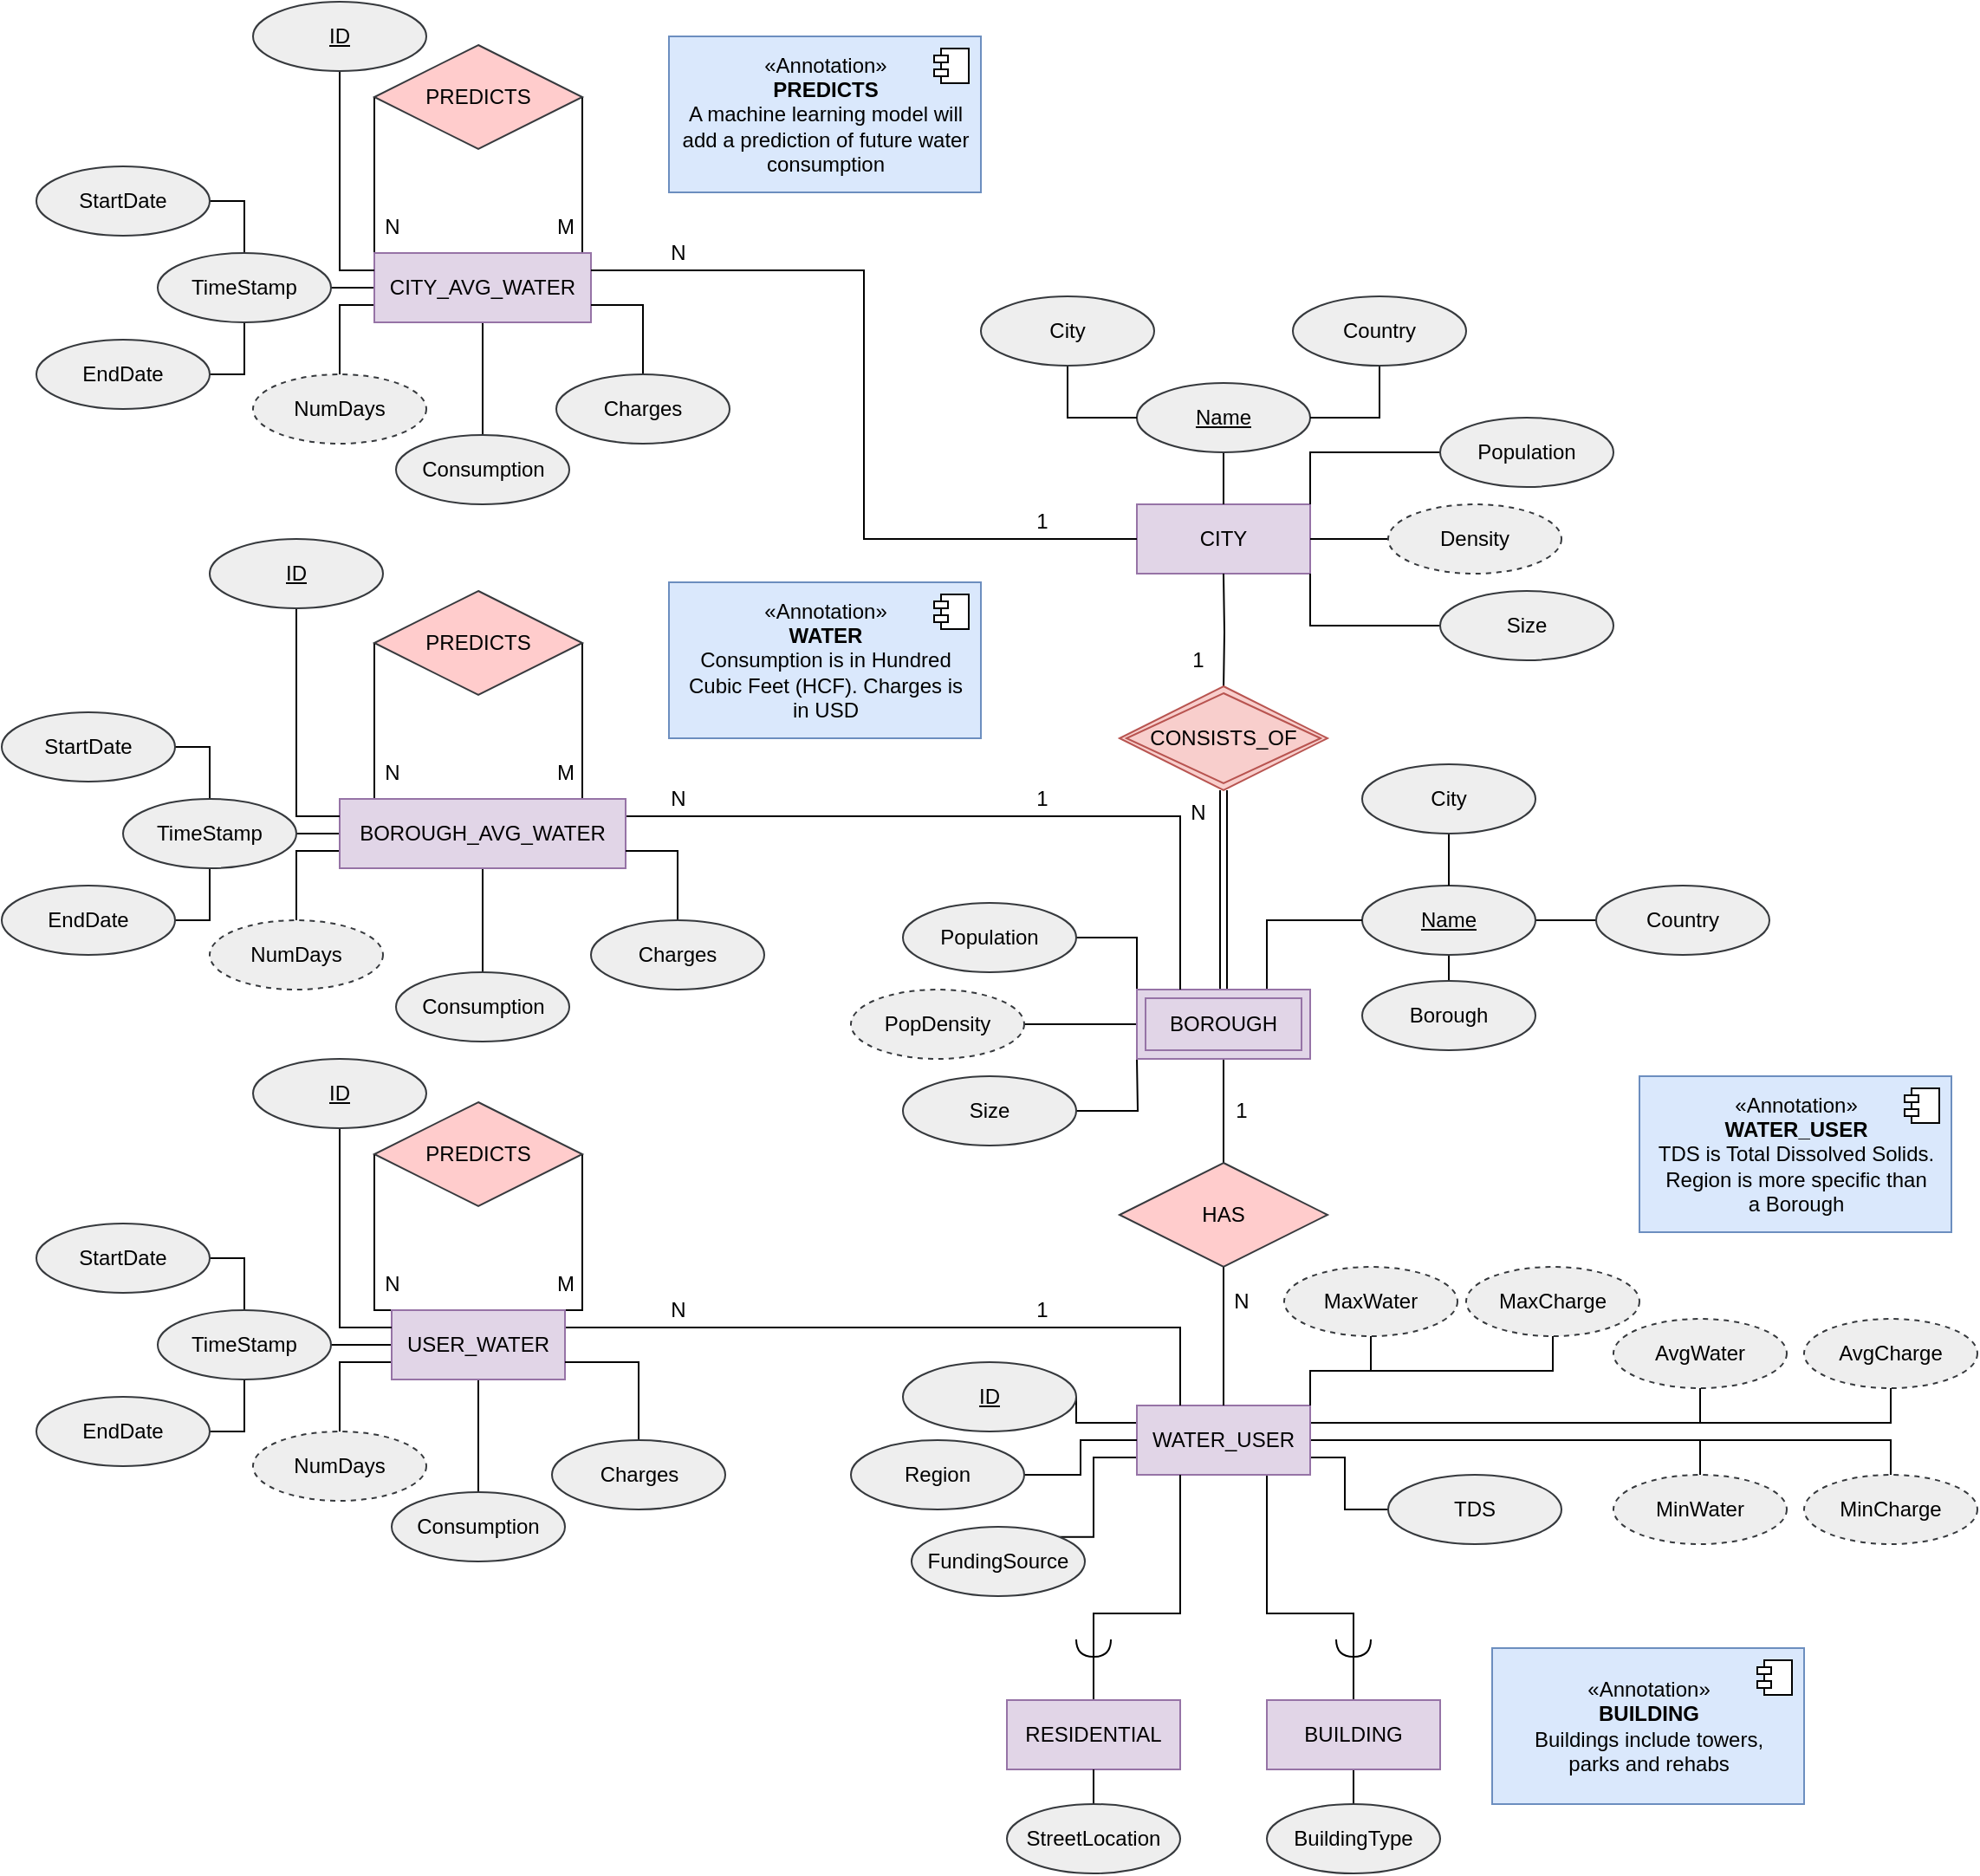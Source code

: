 <mxfile version="14.4.8" type="device"><diagram id="_QNdiF6oGMJ8poeDgREs" name="Page-1"><mxGraphModel dx="2653" dy="2049" grid="1" gridSize="10" guides="1" tooltips="1" connect="1" arrows="1" fold="1" page="1" pageScale="1" pageWidth="850" pageHeight="1100" math="0" shadow="0"><root><mxCell id="0"/><mxCell id="1" parent="0"/><mxCell id="JEgPueRrf0N6UOXY9P-l-7" style="edgeStyle=orthogonalEdgeStyle;rounded=0;orthogonalLoop=1;jettySize=auto;html=1;exitX=0.75;exitY=1;exitDx=0;exitDy=0;entryX=0.5;entryY=0;entryDx=0;entryDy=0;endArrow=none;endFill=0;" parent="1" source="JEgPueRrf0N6UOXY9P-l-1" target="JEgPueRrf0N6UOXY9P-l-3" edge="1"><mxGeometry relative="1" as="geometry"><Array as="points"><mxPoint x="450" y="240"/><mxPoint x="500" y="240"/></Array></mxGeometry></mxCell><mxCell id="2JfRAeEi5rj72xCOGXcZ-98" style="edgeStyle=orthogonalEdgeStyle;rounded=0;orthogonalLoop=1;jettySize=auto;html=1;exitX=1;exitY=0.75;exitDx=0;exitDy=0;entryX=0;entryY=0.5;entryDx=0;entryDy=0;endArrow=none;endFill=0;" parent="1" source="JEgPueRrf0N6UOXY9P-l-1" target="2JfRAeEi5rj72xCOGXcZ-12" edge="1"><mxGeometry relative="1" as="geometry"><Array as="points"><mxPoint x="495" y="150"/><mxPoint x="495" y="180"/></Array></mxGeometry></mxCell><mxCell id="2JfRAeEi5rj72xCOGXcZ-99" style="edgeStyle=orthogonalEdgeStyle;rounded=0;orthogonalLoop=1;jettySize=auto;html=1;exitX=0;exitY=0.75;exitDx=0;exitDy=0;entryX=1;entryY=0;entryDx=0;entryDy=0;endArrow=none;endFill=0;" parent="1" source="JEgPueRrf0N6UOXY9P-l-1" target="2JfRAeEi5rj72xCOGXcZ-13" edge="1"><mxGeometry relative="1" as="geometry"><Array as="points"><mxPoint x="350" y="150"/><mxPoint x="350" y="196"/></Array></mxGeometry></mxCell><mxCell id="2JfRAeEi5rj72xCOGXcZ-101" style="edgeStyle=orthogonalEdgeStyle;rounded=0;orthogonalLoop=1;jettySize=auto;html=1;exitX=0;exitY=0.25;exitDx=0;exitDy=0;entryX=1;entryY=0.5;entryDx=0;entryDy=0;endArrow=none;endFill=0;" parent="1" source="JEgPueRrf0N6UOXY9P-l-1" target="JEgPueRrf0N6UOXY9P-l-83" edge="1"><mxGeometry relative="1" as="geometry"/></mxCell><mxCell id="2JfRAeEi5rj72xCOGXcZ-131" style="edgeStyle=orthogonalEdgeStyle;rounded=0;orthogonalLoop=1;jettySize=auto;html=1;exitX=1;exitY=0;exitDx=0;exitDy=0;entryX=0.5;entryY=1;entryDx=0;entryDy=0;endArrow=none;endFill=0;" parent="1" source="JEgPueRrf0N6UOXY9P-l-1" target="2JfRAeEi5rj72xCOGXcZ-125" edge="1"><mxGeometry relative="1" as="geometry"/></mxCell><mxCell id="2JfRAeEi5rj72xCOGXcZ-132" style="edgeStyle=orthogonalEdgeStyle;rounded=0;orthogonalLoop=1;jettySize=auto;html=1;exitX=1;exitY=0.25;exitDx=0;exitDy=0;entryX=0.5;entryY=1;entryDx=0;entryDy=0;endArrow=none;endFill=0;" parent="1" source="JEgPueRrf0N6UOXY9P-l-1" target="JEgPueRrf0N6UOXY9P-l-20" edge="1"><mxGeometry relative="1" as="geometry"/></mxCell><mxCell id="2JfRAeEi5rj72xCOGXcZ-133" style="edgeStyle=orthogonalEdgeStyle;rounded=0;orthogonalLoop=1;jettySize=auto;html=1;exitX=1;exitY=0.25;exitDx=0;exitDy=0;entryX=0.5;entryY=1;entryDx=0;entryDy=0;endArrow=none;endFill=0;" parent="1" source="JEgPueRrf0N6UOXY9P-l-1" target="2JfRAeEi5rj72xCOGXcZ-126" edge="1"><mxGeometry relative="1" as="geometry"/></mxCell><mxCell id="2JfRAeEi5rj72xCOGXcZ-134" style="edgeStyle=orthogonalEdgeStyle;rounded=0;orthogonalLoop=1;jettySize=auto;html=1;exitX=1;exitY=0.5;exitDx=0;exitDy=0;entryX=0.5;entryY=0;entryDx=0;entryDy=0;endArrow=none;endFill=0;" parent="1" source="JEgPueRrf0N6UOXY9P-l-1" target="JEgPueRrf0N6UOXY9P-l-19" edge="1"><mxGeometry relative="1" as="geometry"/></mxCell><mxCell id="2JfRAeEi5rj72xCOGXcZ-135" style="edgeStyle=orthogonalEdgeStyle;rounded=0;orthogonalLoop=1;jettySize=auto;html=1;exitX=1;exitY=0.5;exitDx=0;exitDy=0;entryX=0.5;entryY=0;entryDx=0;entryDy=0;endArrow=none;endFill=0;" parent="1" source="JEgPueRrf0N6UOXY9P-l-1" target="2JfRAeEi5rj72xCOGXcZ-127" edge="1"><mxGeometry relative="1" as="geometry"/></mxCell><mxCell id="JEgPueRrf0N6UOXY9P-l-1" value="WATER_USER" style="whiteSpace=wrap;html=1;align=center;fillColor=#e1d5e7;strokeColor=#9673a6;" parent="1" vertex="1"><mxGeometry x="375" y="120" width="100" height="40" as="geometry"/></mxCell><mxCell id="JEgPueRrf0N6UOXY9P-l-13" style="edgeStyle=orthogonalEdgeStyle;rounded=0;orthogonalLoop=1;jettySize=auto;html=1;exitX=0.5;exitY=0;exitDx=0;exitDy=0;entryX=0.25;entryY=1;entryDx=0;entryDy=0;endArrow=none;endFill=0;" parent="1" source="JEgPueRrf0N6UOXY9P-l-2" target="JEgPueRrf0N6UOXY9P-l-1" edge="1"><mxGeometry relative="1" as="geometry"><Array as="points"><mxPoint x="350" y="240"/><mxPoint x="400" y="240"/></Array></mxGeometry></mxCell><mxCell id="JEgPueRrf0N6UOXY9P-l-2" value="RESIDENTIAL" style="whiteSpace=wrap;html=1;align=center;fillColor=#e1d5e7;strokeColor=#9673a6;" parent="1" vertex="1"><mxGeometry x="300" y="290" width="100" height="40" as="geometry"/></mxCell><mxCell id="2JfRAeEi5rj72xCOGXcZ-11" style="edgeStyle=orthogonalEdgeStyle;rounded=0;orthogonalLoop=1;jettySize=auto;html=1;exitX=0.5;exitY=1;exitDx=0;exitDy=0;entryX=0.5;entryY=0;entryDx=0;entryDy=0;endArrow=none;endFill=0;" parent="1" source="JEgPueRrf0N6UOXY9P-l-3" target="2JfRAeEi5rj72xCOGXcZ-9" edge="1"><mxGeometry relative="1" as="geometry"/></mxCell><mxCell id="JEgPueRrf0N6UOXY9P-l-3" value="BUILDING" style="whiteSpace=wrap;html=1;align=center;fillColor=#e1d5e7;strokeColor=#9673a6;" parent="1" vertex="1"><mxGeometry x="450" y="290" width="100" height="40" as="geometry"/></mxCell><mxCell id="JEgPueRrf0N6UOXY9P-l-11" value="" style="shape=requiredInterface;html=1;verticalLabelPosition=bottom;rotation=90;" parent="1" vertex="1"><mxGeometry x="345" y="250" width="10" height="20" as="geometry"/></mxCell><mxCell id="JEgPueRrf0N6UOXY9P-l-14" value="" style="shape=requiredInterface;html=1;verticalLabelPosition=bottom;rotation=90;" parent="1" vertex="1"><mxGeometry x="495" y="250" width="10" height="20" as="geometry"/></mxCell><mxCell id="JEgPueRrf0N6UOXY9P-l-19" value="MinWater" style="ellipse;whiteSpace=wrap;html=1;align=center;dashed=1;fillColor=#eeeeee;strokeColor=#36393d;" parent="1" vertex="1"><mxGeometry x="650" y="160" width="100" height="40" as="geometry"/></mxCell><mxCell id="JEgPueRrf0N6UOXY9P-l-20" value="AvgWater" style="ellipse;whiteSpace=wrap;html=1;align=center;dashed=1;fillColor=#eeeeee;strokeColor=#36393d;" parent="1" vertex="1"><mxGeometry x="650" y="70" width="100" height="40" as="geometry"/></mxCell><mxCell id="2JfRAeEi5rj72xCOGXcZ-130" style="edgeStyle=orthogonalEdgeStyle;rounded=0;orthogonalLoop=1;jettySize=auto;html=1;exitX=0.5;exitY=1;exitDx=0;exitDy=0;entryX=1;entryY=0;entryDx=0;entryDy=0;endArrow=none;endFill=0;" parent="1" source="JEgPueRrf0N6UOXY9P-l-21" target="JEgPueRrf0N6UOXY9P-l-1" edge="1"><mxGeometry relative="1" as="geometry"/></mxCell><mxCell id="JEgPueRrf0N6UOXY9P-l-21" value="MaxWater" style="ellipse;whiteSpace=wrap;html=1;align=center;dashed=1;fillColor=#eeeeee;strokeColor=#36393d;" parent="1" vertex="1"><mxGeometry x="460" y="40" width="100" height="40" as="geometry"/></mxCell><mxCell id="JEgPueRrf0N6UOXY9P-l-28" value="" style="edgeStyle=orthogonalEdgeStyle;rounded=0;orthogonalLoop=1;jettySize=auto;html=1;endArrow=none;endFill=0;" parent="1" target="JEgPueRrf0N6UOXY9P-l-2" edge="1" source="JEgPueRrf0N6UOXY9P-l-93"><mxGeometry relative="1" as="geometry"><mxPoint x="240" y="380" as="sourcePoint"/></mxGeometry></mxCell><mxCell id="JEgPueRrf0N6UOXY9P-l-46" style="edgeStyle=orthogonalEdgeStyle;rounded=0;orthogonalLoop=1;jettySize=auto;html=1;entryX=0.5;entryY=0;entryDx=0;entryDy=0;endArrow=none;endFill=0;exitX=0.5;exitY=1;exitDx=0;exitDy=0;" parent="1" source="dbWobeZVWmWwxSaoiMFD-5" target="JEgPueRrf0N6UOXY9P-l-41" edge="1"><mxGeometry relative="1" as="geometry"><mxPoint x="450" y="-80" as="sourcePoint"/></mxGeometry></mxCell><mxCell id="JEgPueRrf0N6UOXY9P-l-42" style="edgeStyle=orthogonalEdgeStyle;rounded=0;orthogonalLoop=1;jettySize=auto;html=1;exitX=0.5;exitY=1;exitDx=0;exitDy=0;endArrow=none;endFill=0;entryX=0.5;entryY=0;entryDx=0;entryDy=0;" parent="1" source="JEgPueRrf0N6UOXY9P-l-41" target="JEgPueRrf0N6UOXY9P-l-1" edge="1"><mxGeometry relative="1" as="geometry"><mxPoint x="424.667" y="120" as="targetPoint"/></mxGeometry></mxCell><mxCell id="JEgPueRrf0N6UOXY9P-l-41" value="HAS" style="shape=rhombus;perimeter=rhombusPerimeter;whiteSpace=wrap;html=1;align=center;fillColor=#ffcccc;strokeColor=#36393d;" parent="1" vertex="1"><mxGeometry x="365" y="-20" width="120" height="60" as="geometry"/></mxCell><mxCell id="dbWobeZVWmWwxSaoiMFD-59" style="edgeStyle=orthogonalEdgeStyle;rounded=0;orthogonalLoop=1;jettySize=auto;html=1;exitX=0.5;exitY=1;exitDx=0;exitDy=0;entryX=0.5;entryY=0;entryDx=0;entryDy=0;endArrow=none;endFill=0;" edge="1" parent="1" source="JEgPueRrf0N6UOXY9P-l-47" target="JEgPueRrf0N6UOXY9P-l-58"><mxGeometry relative="1" as="geometry"/></mxCell><mxCell id="dbWobeZVWmWwxSaoiMFD-61" style="edgeStyle=orthogonalEdgeStyle;rounded=0;orthogonalLoop=1;jettySize=auto;html=1;exitX=1;exitY=0.5;exitDx=0;exitDy=0;entryX=0;entryY=0.5;entryDx=0;entryDy=0;endArrow=none;endFill=0;" edge="1" parent="1" source="JEgPueRrf0N6UOXY9P-l-47" target="JEgPueRrf0N6UOXY9P-l-105"><mxGeometry relative="1" as="geometry"/></mxCell><mxCell id="JEgPueRrf0N6UOXY9P-l-47" value="&lt;u&gt;Name&lt;/u&gt;" style="ellipse;whiteSpace=wrap;html=1;align=center;fillColor=#eeeeee;strokeColor=#36393d;" parent="1" vertex="1"><mxGeometry x="505" y="-180" width="100" height="40" as="geometry"/></mxCell><mxCell id="JEgPueRrf0N6UOXY9P-l-49" value="N" style="text;html=1;align=center;verticalAlign=middle;resizable=0;points=[];autosize=1;" parent="1" vertex="1"><mxGeometry x="425" y="50" width="20" height="20" as="geometry"/></mxCell><mxCell id="JEgPueRrf0N6UOXY9P-l-50" value="1" style="text;html=1;align=center;verticalAlign=middle;resizable=0;points=[];autosize=1;" parent="1" vertex="1"><mxGeometry x="425" y="-60" width="20" height="20" as="geometry"/></mxCell><mxCell id="dbWobeZVWmWwxSaoiMFD-6" style="edgeStyle=orthogonalEdgeStyle;rounded=0;orthogonalLoop=1;jettySize=auto;html=1;exitX=1;exitY=0.5;exitDx=0;exitDy=0;entryX=0;entryY=0;entryDx=0;entryDy=0;endArrow=none;endFill=0;" edge="1" parent="1" source="JEgPueRrf0N6UOXY9P-l-51" target="dbWobeZVWmWwxSaoiMFD-5"><mxGeometry relative="1" as="geometry"/></mxCell><mxCell id="JEgPueRrf0N6UOXY9P-l-51" value="Population" style="ellipse;whiteSpace=wrap;html=1;align=center;fillColor=#eeeeee;strokeColor=#36393d;" parent="1" vertex="1"><mxGeometry x="240" y="-170" width="100" height="40" as="geometry"/></mxCell><mxCell id="JEgPueRrf0N6UOXY9P-l-54" style="edgeStyle=orthogonalEdgeStyle;rounded=0;orthogonalLoop=1;jettySize=auto;html=1;entryX=0;entryY=1;entryDx=0;entryDy=0;endArrow=none;endFill=0;" parent="1" source="JEgPueRrf0N6UOXY9P-l-53" edge="1"><mxGeometry relative="1" as="geometry"><mxPoint x="375" y="-80" as="targetPoint"/></mxGeometry></mxCell><mxCell id="JEgPueRrf0N6UOXY9P-l-53" value="Size" style="ellipse;whiteSpace=wrap;html=1;align=center;fillColor=#eeeeee;strokeColor=#36393d;" parent="1" vertex="1"><mxGeometry x="240" y="-70" width="100" height="40" as="geometry"/></mxCell><mxCell id="JEgPueRrf0N6UOXY9P-l-102" style="edgeStyle=orthogonalEdgeStyle;rounded=0;orthogonalLoop=1;jettySize=auto;html=1;exitX=1;exitY=0.5;exitDx=0;exitDy=0;entryX=0;entryY=0.5;entryDx=0;entryDy=0;endArrow=none;endFill=0;" parent="1" source="JEgPueRrf0N6UOXY9P-l-55" edge="1"><mxGeometry relative="1" as="geometry"><mxPoint x="375" y="-100" as="targetPoint"/></mxGeometry></mxCell><mxCell id="JEgPueRrf0N6UOXY9P-l-55" value="PopDensity" style="ellipse;whiteSpace=wrap;html=1;align=center;dashed=1;fillColor=#eeeeee;strokeColor=#36393d;" parent="1" vertex="1"><mxGeometry x="210" y="-120" width="100" height="40" as="geometry"/></mxCell><mxCell id="JEgPueRrf0N6UOXY9P-l-58" value="Borough" style="ellipse;whiteSpace=wrap;html=1;align=center;fillColor=#eeeeee;strokeColor=#36393d;" parent="1" vertex="1"><mxGeometry x="505" y="-125" width="100" height="40" as="geometry"/></mxCell><mxCell id="2JfRAeEi5rj72xCOGXcZ-100" style="edgeStyle=orthogonalEdgeStyle;rounded=0;orthogonalLoop=1;jettySize=auto;html=1;exitX=1;exitY=0.5;exitDx=0;exitDy=0;entryX=0;entryY=0.5;entryDx=0;entryDy=0;endArrow=none;endFill=0;" parent="1" source="JEgPueRrf0N6UOXY9P-l-74" target="JEgPueRrf0N6UOXY9P-l-1" edge="1"><mxGeometry relative="1" as="geometry"/></mxCell><mxCell id="JEgPueRrf0N6UOXY9P-l-74" value="Region" style="ellipse;whiteSpace=wrap;html=1;align=center;fillColor=#eeeeee;strokeColor=#36393d;" parent="1" vertex="1"><mxGeometry x="210" y="140" width="100" height="40" as="geometry"/></mxCell><mxCell id="JEgPueRrf0N6UOXY9P-l-83" value="&lt;u&gt;ID&lt;/u&gt;" style="ellipse;whiteSpace=wrap;html=1;align=center;fillColor=#eeeeee;strokeColor=#36393d;" parent="1" vertex="1"><mxGeometry x="240" y="95" width="100" height="40" as="geometry"/></mxCell><mxCell id="JEgPueRrf0N6UOXY9P-l-107" style="edgeStyle=orthogonalEdgeStyle;rounded=0;orthogonalLoop=1;jettySize=auto;html=1;entryX=0.5;entryY=0;entryDx=0;entryDy=0;endArrow=none;endFill=0;" parent="1" target="JEgPueRrf0N6UOXY9P-l-47" edge="1"><mxGeometry relative="1" as="geometry"><mxPoint x="555" y="-210" as="sourcePoint"/></mxGeometry></mxCell><mxCell id="JEgPueRrf0N6UOXY9P-l-105" value="Country" style="ellipse;whiteSpace=wrap;html=1;align=center;fillColor=#eeeeee;strokeColor=#36393d;" parent="1" vertex="1"><mxGeometry x="640" y="-180" width="100" height="40" as="geometry"/></mxCell><mxCell id="2JfRAeEi5rj72xCOGXcZ-1" value="City" style="ellipse;whiteSpace=wrap;html=1;align=center;fillColor=#eeeeee;strokeColor=#36393d;" parent="1" vertex="1"><mxGeometry x="505" y="-250" width="100" height="40" as="geometry"/></mxCell><mxCell id="2JfRAeEi5rj72xCOGXcZ-2" value="«Annotation»&lt;br&gt;&lt;div&gt;&lt;b&gt;BUILDING&lt;br&gt;&lt;/b&gt;&lt;/div&gt;&lt;div&gt;Buildings include towers, &lt;br&gt;&lt;/div&gt;&lt;div&gt;parks and rehabs&lt;/div&gt;" style="html=1;dropTarget=0;fillColor=#dae8fc;strokeColor=#6c8ebf;" parent="1" vertex="1"><mxGeometry x="580" y="260" width="180" height="90" as="geometry"/></mxCell><mxCell id="2JfRAeEi5rj72xCOGXcZ-3" value="" style="shape=module;jettyWidth=8;jettyHeight=4;" parent="2JfRAeEi5rj72xCOGXcZ-2" vertex="1"><mxGeometry x="1" width="20" height="20" relative="1" as="geometry"><mxPoint x="-27" y="7" as="offset"/></mxGeometry></mxCell><mxCell id="2JfRAeEi5rj72xCOGXcZ-9" value="BuildingType" style="ellipse;whiteSpace=wrap;html=1;align=center;fillColor=#eeeeee;strokeColor=#36393d;" parent="1" vertex="1"><mxGeometry x="450" y="350" width="100" height="40" as="geometry"/></mxCell><mxCell id="2JfRAeEi5rj72xCOGXcZ-12" value="TDS" style="ellipse;whiteSpace=wrap;html=1;align=center;fillColor=#eeeeee;strokeColor=#36393d;" parent="1" vertex="1"><mxGeometry x="520" y="160" width="100" height="40" as="geometry"/></mxCell><mxCell id="2JfRAeEi5rj72xCOGXcZ-13" value="FundingSource" style="ellipse;whiteSpace=wrap;html=1;align=center;fillColor=#eeeeee;strokeColor=#36393d;" parent="1" vertex="1"><mxGeometry x="245" y="190" width="100" height="40" as="geometry"/></mxCell><mxCell id="2JfRAeEi5rj72xCOGXcZ-83" style="edgeStyle=orthogonalEdgeStyle;rounded=0;orthogonalLoop=1;jettySize=auto;html=1;exitX=1;exitY=0.5;exitDx=0;exitDy=0;entryX=0.5;entryY=0;entryDx=0;entryDy=0;endArrow=none;endFill=0;" parent="1" source="2JfRAeEi5rj72xCOGXcZ-14" edge="1"><mxGeometry relative="1" as="geometry"><mxPoint x="-140" y="65" as="targetPoint"/></mxGeometry></mxCell><mxCell id="2JfRAeEi5rj72xCOGXcZ-14" value="StartDate" style="ellipse;whiteSpace=wrap;html=1;align=center;fillColor=#eeeeee;strokeColor=#36393d;" parent="1" vertex="1"><mxGeometry x="-260" y="15" width="100" height="40" as="geometry"/></mxCell><mxCell id="2JfRAeEi5rj72xCOGXcZ-84" style="edgeStyle=orthogonalEdgeStyle;rounded=0;orthogonalLoop=1;jettySize=auto;html=1;exitX=1;exitY=0.5;exitDx=0;exitDy=0;entryX=0.5;entryY=1;entryDx=0;entryDy=0;endArrow=none;endFill=0;" parent="1" source="2JfRAeEi5rj72xCOGXcZ-15" edge="1"><mxGeometry relative="1" as="geometry"><mxPoint x="-140" y="105" as="targetPoint"/></mxGeometry></mxCell><mxCell id="2JfRAeEi5rj72xCOGXcZ-15" value="EndDate" style="ellipse;whiteSpace=wrap;html=1;align=center;fillColor=#eeeeee;strokeColor=#36393d;" parent="1" vertex="1"><mxGeometry x="-260" y="115" width="100" height="40" as="geometry"/></mxCell><mxCell id="2JfRAeEi5rj72xCOGXcZ-82" style="edgeStyle=orthogonalEdgeStyle;rounded=0;orthogonalLoop=1;jettySize=auto;html=1;entryX=0;entryY=0.5;entryDx=0;entryDy=0;endArrow=none;endFill=0;" parent="1" edge="1"><mxGeometry relative="1" as="geometry"><mxPoint x="-90" y="85" as="sourcePoint"/><mxPoint x="-55" y="85" as="targetPoint"/></mxGeometry></mxCell><mxCell id="2JfRAeEi5rj72xCOGXcZ-117" style="edgeStyle=orthogonalEdgeStyle;rounded=0;orthogonalLoop=1;jettySize=auto;html=1;exitX=0.5;exitY=0;exitDx=0;exitDy=0;entryX=0;entryY=0.75;entryDx=0;entryDy=0;endArrow=none;endFill=0;" parent="1" source="2JfRAeEi5rj72xCOGXcZ-27" target="2JfRAeEi5rj72xCOGXcZ-86" edge="1"><mxGeometry relative="1" as="geometry"/></mxCell><mxCell id="2JfRAeEi5rj72xCOGXcZ-27" value="NumDays" style="ellipse;whiteSpace=wrap;html=1;align=center;dashed=1;fillColor=#eeeeee;strokeColor=#36393d;" parent="1" vertex="1"><mxGeometry x="-135" y="135" width="100" height="40" as="geometry"/></mxCell><mxCell id="2JfRAeEi5rj72xCOGXcZ-115" style="edgeStyle=orthogonalEdgeStyle;rounded=0;orthogonalLoop=1;jettySize=auto;html=1;exitX=0.5;exitY=0;exitDx=0;exitDy=0;entryX=0.5;entryY=1;entryDx=0;entryDy=0;endArrow=none;endFill=0;" parent="1" source="2JfRAeEi5rj72xCOGXcZ-29" target="2JfRAeEi5rj72xCOGXcZ-86" edge="1"><mxGeometry relative="1" as="geometry"/></mxCell><mxCell id="2JfRAeEi5rj72xCOGXcZ-29" value="Consumption" style="ellipse;whiteSpace=wrap;html=1;align=center;fillColor=#eeeeee;strokeColor=#36393d;" parent="1" vertex="1"><mxGeometry x="-55" y="170" width="100" height="40" as="geometry"/></mxCell><mxCell id="2JfRAeEi5rj72xCOGXcZ-41" value="CITY" style="whiteSpace=wrap;html=1;align=center;fillColor=#e1d5e7;strokeColor=#9673a6;" parent="1" vertex="1"><mxGeometry x="375" y="-400" width="100" height="40" as="geometry"/></mxCell><mxCell id="2JfRAeEi5rj72xCOGXcZ-55" style="edgeStyle=orthogonalEdgeStyle;rounded=0;orthogonalLoop=1;jettySize=auto;html=1;entryX=0.5;entryY=0;entryDx=0;entryDy=0;endArrow=none;endFill=0;" parent="1" source="2JfRAeEi5rj72xCOGXcZ-48" target="2JfRAeEi5rj72xCOGXcZ-41" edge="1"><mxGeometry relative="1" as="geometry"/></mxCell><mxCell id="2JfRAeEi5rj72xCOGXcZ-48" value="&lt;u&gt;Name&lt;/u&gt;" style="ellipse;whiteSpace=wrap;html=1;align=center;fillColor=#eeeeee;strokeColor=#36393d;" parent="1" vertex="1"><mxGeometry x="375" y="-470" width="100" height="40" as="geometry"/></mxCell><mxCell id="2JfRAeEi5rj72xCOGXcZ-49" style="edgeStyle=orthogonalEdgeStyle;rounded=0;orthogonalLoop=1;jettySize=auto;html=1;exitX=0.5;exitY=1;exitDx=0;exitDy=0;entryX=0;entryY=0.5;entryDx=0;entryDy=0;endArrow=none;endFill=0;" parent="1" source="2JfRAeEi5rj72xCOGXcZ-50" target="2JfRAeEi5rj72xCOGXcZ-48" edge="1"><mxGeometry relative="1" as="geometry"/></mxCell><mxCell id="2JfRAeEi5rj72xCOGXcZ-50" value="City" style="ellipse;whiteSpace=wrap;html=1;align=center;fillColor=#eeeeee;strokeColor=#36393d;" parent="1" vertex="1"><mxGeometry x="285" y="-520" width="100" height="40" as="geometry"/></mxCell><mxCell id="2JfRAeEi5rj72xCOGXcZ-52" style="edgeStyle=orthogonalEdgeStyle;rounded=0;orthogonalLoop=1;jettySize=auto;html=1;exitX=0.5;exitY=1;exitDx=0;exitDy=0;entryX=1;entryY=0.5;entryDx=0;entryDy=0;endArrow=none;endFill=0;" parent="1" source="2JfRAeEi5rj72xCOGXcZ-53" target="2JfRAeEi5rj72xCOGXcZ-48" edge="1"><mxGeometry relative="1" as="geometry"/></mxCell><mxCell id="2JfRAeEi5rj72xCOGXcZ-53" value="Country" style="ellipse;whiteSpace=wrap;html=1;align=center;fillColor=#eeeeee;strokeColor=#36393d;" parent="1" vertex="1"><mxGeometry x="465" y="-520" width="100" height="40" as="geometry"/></mxCell><mxCell id="2JfRAeEi5rj72xCOGXcZ-66" value="«Annotation»&lt;br&gt;&lt;div&gt;&lt;b&gt;WATER&lt;/b&gt;&lt;/div&gt;&lt;div&gt;Consumption is in Hundred&lt;/div&gt;&lt;div&gt;Cubic Feet (HCF). Charges is&lt;/div&gt;&lt;div&gt;in USD&lt;/div&gt;" style="html=1;dropTarget=0;fillColor=#dae8fc;strokeColor=#6c8ebf;" parent="1" vertex="1"><mxGeometry x="105" y="-355" width="180" height="90" as="geometry"/></mxCell><mxCell id="2JfRAeEi5rj72xCOGXcZ-67" value="" style="shape=module;jettyWidth=8;jettyHeight=4;" parent="2JfRAeEi5rj72xCOGXcZ-66" vertex="1"><mxGeometry x="1" width="20" height="20" relative="1" as="geometry"><mxPoint x="-27" y="7" as="offset"/></mxGeometry></mxCell><mxCell id="2JfRAeEi5rj72xCOGXcZ-79" style="edgeStyle=orthogonalEdgeStyle;rounded=0;orthogonalLoop=1;jettySize=auto;html=1;exitX=1;exitY=0.5;exitDx=0;exitDy=0;entryX=1;entryY=0;entryDx=0;entryDy=0;endArrow=none;endFill=0;" parent="1" edge="1"><mxGeometry relative="1" as="geometry"><mxPoint x="55" y="-25" as="sourcePoint"/><mxPoint x="45" y="65" as="targetPoint"/><Array as="points"><mxPoint x="55" y="65"/></Array></mxGeometry></mxCell><mxCell id="2JfRAeEi5rj72xCOGXcZ-80" style="edgeStyle=orthogonalEdgeStyle;rounded=0;orthogonalLoop=1;jettySize=auto;html=1;exitX=0;exitY=0.5;exitDx=0;exitDy=0;entryX=0;entryY=0;entryDx=0;entryDy=0;endArrow=none;endFill=0;" parent="1" edge="1"><mxGeometry relative="1" as="geometry"><mxPoint x="-65" y="-25" as="sourcePoint"/><mxPoint x="-55" y="65" as="targetPoint"/><Array as="points"><mxPoint x="-65" y="65"/></Array></mxGeometry></mxCell><mxCell id="dbWobeZVWmWwxSaoiMFD-49" style="edgeStyle=orthogonalEdgeStyle;rounded=0;orthogonalLoop=1;jettySize=auto;html=1;exitX=0.5;exitY=1;exitDx=0;exitDy=0;entryX=0.5;entryY=0;entryDx=0;entryDy=0;endArrow=none;endFill=0;shape=link;" edge="1" parent="1" source="dbWobeZVWmWwxSaoiMFD-100" target="dbWobeZVWmWwxSaoiMFD-5"><mxGeometry relative="1" as="geometry"><mxPoint x="425" y="-232.5" as="sourcePoint"/></mxGeometry></mxCell><mxCell id="dbWobeZVWmWwxSaoiMFD-50" style="edgeStyle=orthogonalEdgeStyle;rounded=0;orthogonalLoop=1;jettySize=auto;html=1;exitX=0.5;exitY=0;exitDx=0;exitDy=0;entryX=0.5;entryY=1;entryDx=0;entryDy=0;endArrow=none;endFill=0;" edge="1" parent="1" target="2JfRAeEi5rj72xCOGXcZ-41"><mxGeometry relative="1" as="geometry"><mxPoint x="425" y="-292.5" as="sourcePoint"/></mxGeometry></mxCell><mxCell id="2JfRAeEi5rj72xCOGXcZ-85" value="PREDICTS" style="shape=rhombus;perimeter=rhombusPerimeter;whiteSpace=wrap;html=1;align=center;fillColor=#ffcccc;strokeColor=#36393d;" parent="1" vertex="1"><mxGeometry x="-65" y="-55" width="120" height="60" as="geometry"/></mxCell><mxCell id="dbWobeZVWmWwxSaoiMFD-89" style="edgeStyle=orthogonalEdgeStyle;rounded=0;orthogonalLoop=1;jettySize=auto;html=1;exitX=1;exitY=0.25;exitDx=0;exitDy=0;entryX=0.25;entryY=0;entryDx=0;entryDy=0;endArrow=none;endFill=0;" edge="1" parent="1" source="2JfRAeEi5rj72xCOGXcZ-86" target="JEgPueRrf0N6UOXY9P-l-1"><mxGeometry relative="1" as="geometry"/></mxCell><mxCell id="2JfRAeEi5rj72xCOGXcZ-86" value="USER_WATER" style="whiteSpace=wrap;html=1;align=center;fillColor=#e1d5e7;strokeColor=#9673a6;" parent="1" vertex="1"><mxGeometry x="-55" y="65" width="100" height="40" as="geometry"/></mxCell><mxCell id="2JfRAeEi5rj72xCOGXcZ-103" value="1" style="text;html=1;align=center;verticalAlign=middle;resizable=0;points=[];autosize=1;" parent="1" vertex="1"><mxGeometry x="400" y="-320" width="20" height="20" as="geometry"/></mxCell><mxCell id="2JfRAeEi5rj72xCOGXcZ-104" value="N" style="text;html=1;align=center;verticalAlign=middle;resizable=0;points=[];autosize=1;" parent="1" vertex="1"><mxGeometry x="400" y="-232.5" width="20" height="20" as="geometry"/></mxCell><mxCell id="2JfRAeEi5rj72xCOGXcZ-109" value="N" style="text;html=1;align=center;verticalAlign=middle;resizable=0;points=[];autosize=1;" parent="1" vertex="1"><mxGeometry x="100" y="55" width="20" height="20" as="geometry"/></mxCell><mxCell id="2JfRAeEi5rj72xCOGXcZ-110" value="N" style="text;html=1;align=center;verticalAlign=middle;resizable=0;points=[];autosize=1;" parent="1" vertex="1"><mxGeometry x="-65" y="40" width="20" height="20" as="geometry"/></mxCell><mxCell id="2JfRAeEi5rj72xCOGXcZ-111" value="M" style="text;html=1;align=center;verticalAlign=middle;resizable=0;points=[];autosize=1;" parent="1" vertex="1"><mxGeometry x="30" y="40" width="30" height="20" as="geometry"/></mxCell><mxCell id="2JfRAeEi5rj72xCOGXcZ-112" value="«Annotation»&lt;br&gt;&lt;div&gt;&lt;b&gt;WATER_USER&lt;br&gt;&lt;/b&gt;&lt;/div&gt;&lt;div&gt;TDS is Total Dissolved Solids.&lt;/div&gt;&lt;div&gt;Region is more specific than&lt;/div&gt;&lt;div&gt;a Borough&lt;br&gt;&lt;/div&gt;" style="html=1;dropTarget=0;fillColor=#dae8fc;strokeColor=#6c8ebf;" parent="1" vertex="1"><mxGeometry x="665" y="-70" width="180" height="90" as="geometry"/></mxCell><mxCell id="2JfRAeEi5rj72xCOGXcZ-113" value="" style="shape=module;jettyWidth=8;jettyHeight=4;" parent="2JfRAeEi5rj72xCOGXcZ-112" vertex="1"><mxGeometry x="1" width="20" height="20" relative="1" as="geometry"><mxPoint x="-27" y="7" as="offset"/></mxGeometry></mxCell><mxCell id="dbWobeZVWmWwxSaoiMFD-90" style="edgeStyle=orthogonalEdgeStyle;rounded=0;orthogonalLoop=1;jettySize=auto;html=1;entryX=1;entryY=0.75;entryDx=0;entryDy=0;endArrow=none;endFill=0;" edge="1" parent="1" source="2JfRAeEi5rj72xCOGXcZ-114" target="2JfRAeEi5rj72xCOGXcZ-86"><mxGeometry relative="1" as="geometry"/></mxCell><mxCell id="2JfRAeEi5rj72xCOGXcZ-114" value="Charges" style="ellipse;whiteSpace=wrap;html=1;align=center;fillColor=#eeeeee;strokeColor=#36393d;" parent="1" vertex="1"><mxGeometry x="37.5" y="140" width="100" height="40" as="geometry"/></mxCell><mxCell id="2JfRAeEi5rj72xCOGXcZ-122" style="edgeStyle=orthogonalEdgeStyle;rounded=0;orthogonalLoop=1;jettySize=auto;html=1;exitX=0.5;exitY=1;exitDx=0;exitDy=0;entryX=0;entryY=0.25;entryDx=0;entryDy=0;endArrow=none;endFill=0;" parent="1" source="2JfRAeEi5rj72xCOGXcZ-118" target="2JfRAeEi5rj72xCOGXcZ-86" edge="1"><mxGeometry relative="1" as="geometry"/></mxCell><mxCell id="2JfRAeEi5rj72xCOGXcZ-118" value="&lt;u&gt;ID&lt;/u&gt;" style="ellipse;whiteSpace=wrap;html=1;align=center;fillColor=#eeeeee;strokeColor=#36393d;" parent="1" vertex="1"><mxGeometry x="-135" y="-80" width="100" height="40" as="geometry"/></mxCell><mxCell id="2JfRAeEi5rj72xCOGXcZ-119" value="TimeStamp" style="ellipse;whiteSpace=wrap;html=1;align=center;fillColor=#eeeeee;strokeColor=#36393d;" parent="1" vertex="1"><mxGeometry x="-190" y="65" width="100" height="40" as="geometry"/></mxCell><mxCell id="2JfRAeEi5rj72xCOGXcZ-125" value="MaxCharge" style="ellipse;whiteSpace=wrap;html=1;align=center;dashed=1;fillColor=#eeeeee;strokeColor=#36393d;" parent="1" vertex="1"><mxGeometry x="565" y="40" width="100" height="40" as="geometry"/></mxCell><mxCell id="2JfRAeEi5rj72xCOGXcZ-126" value="AvgCharge" style="ellipse;whiteSpace=wrap;html=1;align=center;dashed=1;fillColor=#eeeeee;strokeColor=#36393d;" parent="1" vertex="1"><mxGeometry x="760" y="70" width="100" height="40" as="geometry"/></mxCell><mxCell id="2JfRAeEi5rj72xCOGXcZ-127" value="MinCharge" style="ellipse;whiteSpace=wrap;html=1;align=center;dashed=1;fillColor=#eeeeee;strokeColor=#36393d;" parent="1" vertex="1"><mxGeometry x="760" y="160" width="100" height="40" as="geometry"/></mxCell><mxCell id="JEgPueRrf0N6UOXY9P-l-93" value="StreetLocation" style="ellipse;whiteSpace=wrap;html=1;align=center;fillColor=#eeeeee;strokeColor=#36393d;" parent="1" vertex="1"><mxGeometry x="300" y="350" width="100" height="40" as="geometry"/></mxCell><mxCell id="dbWobeZVWmWwxSaoiMFD-58" style="edgeStyle=orthogonalEdgeStyle;rounded=0;orthogonalLoop=1;jettySize=auto;html=1;exitX=0.75;exitY=0;exitDx=0;exitDy=0;entryX=0;entryY=0.5;entryDx=0;entryDy=0;endArrow=none;endFill=0;" edge="1" parent="1" source="dbWobeZVWmWwxSaoiMFD-5" target="JEgPueRrf0N6UOXY9P-l-47"><mxGeometry relative="1" as="geometry"/></mxCell><mxCell id="dbWobeZVWmWwxSaoiMFD-5" value="BOROUGH" style="shape=ext;margin=3;double=1;whiteSpace=wrap;html=1;align=center;fillColor=#e1d5e7;strokeColor=#9673a6;" vertex="1" parent="1"><mxGeometry x="375" y="-120" width="100" height="40" as="geometry"/></mxCell><mxCell id="dbWobeZVWmWwxSaoiMFD-7" style="edgeStyle=orthogonalEdgeStyle;rounded=0;orthogonalLoop=1;jettySize=auto;html=1;exitX=1;exitY=0.5;exitDx=0;exitDy=0;entryX=0.5;entryY=0;entryDx=0;entryDy=0;endArrow=none;endFill=0;" edge="1" parent="1" source="dbWobeZVWmWwxSaoiMFD-8"><mxGeometry relative="1" as="geometry"><mxPoint x="-140" y="-545" as="targetPoint"/></mxGeometry></mxCell><mxCell id="dbWobeZVWmWwxSaoiMFD-8" value="StartDate" style="ellipse;whiteSpace=wrap;html=1;align=center;fillColor=#eeeeee;strokeColor=#36393d;" vertex="1" parent="1"><mxGeometry x="-260" y="-595" width="100" height="40" as="geometry"/></mxCell><mxCell id="dbWobeZVWmWwxSaoiMFD-9" style="edgeStyle=orthogonalEdgeStyle;rounded=0;orthogonalLoop=1;jettySize=auto;html=1;exitX=1;exitY=0.5;exitDx=0;exitDy=0;entryX=0.5;entryY=1;entryDx=0;entryDy=0;endArrow=none;endFill=0;" edge="1" parent="1" source="dbWobeZVWmWwxSaoiMFD-10"><mxGeometry relative="1" as="geometry"><mxPoint x="-140" y="-505" as="targetPoint"/></mxGeometry></mxCell><mxCell id="dbWobeZVWmWwxSaoiMFD-10" value="EndDate" style="ellipse;whiteSpace=wrap;html=1;align=center;fillColor=#eeeeee;strokeColor=#36393d;" vertex="1" parent="1"><mxGeometry x="-260" y="-495" width="100" height="40" as="geometry"/></mxCell><mxCell id="dbWobeZVWmWwxSaoiMFD-11" style="edgeStyle=orthogonalEdgeStyle;rounded=0;orthogonalLoop=1;jettySize=auto;html=1;entryX=0;entryY=0.5;entryDx=0;entryDy=0;endArrow=none;endFill=0;" edge="1" parent="1"><mxGeometry relative="1" as="geometry"><mxPoint x="-90" y="-525" as="sourcePoint"/><mxPoint x="-55" y="-525" as="targetPoint"/></mxGeometry></mxCell><mxCell id="dbWobeZVWmWwxSaoiMFD-12" style="edgeStyle=orthogonalEdgeStyle;rounded=0;orthogonalLoop=1;jettySize=auto;html=1;exitX=0.5;exitY=0;exitDx=0;exitDy=0;entryX=0;entryY=0.75;entryDx=0;entryDy=0;endArrow=none;endFill=0;" edge="1" parent="1" source="dbWobeZVWmWwxSaoiMFD-13" target="dbWobeZVWmWwxSaoiMFD-19"><mxGeometry relative="1" as="geometry"/></mxCell><mxCell id="dbWobeZVWmWwxSaoiMFD-13" value="NumDays" style="ellipse;whiteSpace=wrap;html=1;align=center;dashed=1;fillColor=#eeeeee;strokeColor=#36393d;" vertex="1" parent="1"><mxGeometry x="-135" y="-475" width="100" height="40" as="geometry"/></mxCell><mxCell id="dbWobeZVWmWwxSaoiMFD-101" style="edgeStyle=orthogonalEdgeStyle;rounded=0;orthogonalLoop=1;jettySize=auto;html=1;entryX=0.5;entryY=1;entryDx=0;entryDy=0;endArrow=none;endFill=0;" edge="1" parent="1" source="dbWobeZVWmWwxSaoiMFD-15" target="dbWobeZVWmWwxSaoiMFD-19"><mxGeometry relative="1" as="geometry"/></mxCell><mxCell id="dbWobeZVWmWwxSaoiMFD-15" value="Consumption" style="ellipse;whiteSpace=wrap;html=1;align=center;fillColor=#eeeeee;strokeColor=#36393d;" vertex="1" parent="1"><mxGeometry x="-52.5" y="-440" width="100" height="40" as="geometry"/></mxCell><mxCell id="dbWobeZVWmWwxSaoiMFD-16" style="edgeStyle=orthogonalEdgeStyle;rounded=0;orthogonalLoop=1;jettySize=auto;html=1;exitX=1;exitY=0.5;exitDx=0;exitDy=0;entryX=1;entryY=0;entryDx=0;entryDy=0;endArrow=none;endFill=0;" edge="1" parent="1"><mxGeometry relative="1" as="geometry"><mxPoint x="55" y="-635" as="sourcePoint"/><mxPoint x="45" y="-545" as="targetPoint"/><Array as="points"><mxPoint x="55" y="-545"/></Array></mxGeometry></mxCell><mxCell id="dbWobeZVWmWwxSaoiMFD-17" style="edgeStyle=orthogonalEdgeStyle;rounded=0;orthogonalLoop=1;jettySize=auto;html=1;exitX=0;exitY=0.5;exitDx=0;exitDy=0;entryX=0;entryY=0;entryDx=0;entryDy=0;endArrow=none;endFill=0;" edge="1" parent="1"><mxGeometry relative="1" as="geometry"><mxPoint x="-65" y="-635" as="sourcePoint"/><mxPoint x="-55" y="-545" as="targetPoint"/><Array as="points"><mxPoint x="-65" y="-545"/></Array></mxGeometry></mxCell><mxCell id="dbWobeZVWmWwxSaoiMFD-18" value="PREDICTS" style="shape=rhombus;perimeter=rhombusPerimeter;whiteSpace=wrap;html=1;align=center;fillColor=#ffcccc;strokeColor=#36393d;" vertex="1" parent="1"><mxGeometry x="-65" y="-665" width="120" height="60" as="geometry"/></mxCell><mxCell id="dbWobeZVWmWwxSaoiMFD-19" value="CITY_AVG_WATER" style="whiteSpace=wrap;html=1;align=center;fillColor=#e1d5e7;strokeColor=#9673a6;" vertex="1" parent="1"><mxGeometry x="-65" y="-545" width="125" height="40" as="geometry"/></mxCell><mxCell id="dbWobeZVWmWwxSaoiMFD-20" style="edgeStyle=orthogonalEdgeStyle;rounded=0;orthogonalLoop=1;jettySize=auto;html=1;entryX=1;entryY=0.25;entryDx=0;entryDy=0;endArrow=none;endFill=0;exitX=0;exitY=0.5;exitDx=0;exitDy=0;" edge="1" parent="1" target="dbWobeZVWmWwxSaoiMFD-19" source="2JfRAeEi5rj72xCOGXcZ-41"><mxGeometry relative="1" as="geometry"><mxPoint x="100" y="-535" as="sourcePoint"/></mxGeometry></mxCell><mxCell id="dbWobeZVWmWwxSaoiMFD-22" value="N" style="text;html=1;align=center;verticalAlign=middle;resizable=0;points=[];autosize=1;" vertex="1" parent="1"><mxGeometry x="-65" y="-570" width="20" height="20" as="geometry"/></mxCell><mxCell id="dbWobeZVWmWwxSaoiMFD-23" value="M" style="text;html=1;align=center;verticalAlign=middle;resizable=0;points=[];autosize=1;" vertex="1" parent="1"><mxGeometry x="30" y="-570" width="30" height="20" as="geometry"/></mxCell><mxCell id="dbWobeZVWmWwxSaoiMFD-25" style="edgeStyle=orthogonalEdgeStyle;rounded=0;orthogonalLoop=1;jettySize=auto;html=1;exitX=0.5;exitY=1;exitDx=0;exitDy=0;entryX=0;entryY=0.25;entryDx=0;entryDy=0;endArrow=none;endFill=0;" edge="1" parent="1" source="dbWobeZVWmWwxSaoiMFD-26" target="dbWobeZVWmWwxSaoiMFD-19"><mxGeometry relative="1" as="geometry"/></mxCell><mxCell id="dbWobeZVWmWwxSaoiMFD-26" value="&lt;u&gt;ID&lt;/u&gt;" style="ellipse;whiteSpace=wrap;html=1;align=center;fillColor=#eeeeee;strokeColor=#36393d;" vertex="1" parent="1"><mxGeometry x="-135" y="-690" width="100" height="40" as="geometry"/></mxCell><mxCell id="dbWobeZVWmWwxSaoiMFD-27" value="TimeStamp" style="ellipse;whiteSpace=wrap;html=1;align=center;fillColor=#eeeeee;strokeColor=#36393d;" vertex="1" parent="1"><mxGeometry x="-190" y="-545" width="100" height="40" as="geometry"/></mxCell><mxCell id="dbWobeZVWmWwxSaoiMFD-28" style="edgeStyle=orthogonalEdgeStyle;rounded=0;orthogonalLoop=1;jettySize=auto;html=1;exitX=1;exitY=0.5;exitDx=0;exitDy=0;entryX=0.5;entryY=0;entryDx=0;entryDy=0;endArrow=none;endFill=0;" edge="1" parent="1" source="dbWobeZVWmWwxSaoiMFD-29"><mxGeometry relative="1" as="geometry"><mxPoint x="-160" y="-230" as="targetPoint"/></mxGeometry></mxCell><mxCell id="dbWobeZVWmWwxSaoiMFD-29" value="StartDate" style="ellipse;whiteSpace=wrap;html=1;align=center;fillColor=#eeeeee;strokeColor=#36393d;" vertex="1" parent="1"><mxGeometry x="-280" y="-280" width="100" height="40" as="geometry"/></mxCell><mxCell id="dbWobeZVWmWwxSaoiMFD-30" style="edgeStyle=orthogonalEdgeStyle;rounded=0;orthogonalLoop=1;jettySize=auto;html=1;exitX=1;exitY=0.5;exitDx=0;exitDy=0;entryX=0.5;entryY=1;entryDx=0;entryDy=0;endArrow=none;endFill=0;" edge="1" parent="1" source="dbWobeZVWmWwxSaoiMFD-31"><mxGeometry relative="1" as="geometry"><mxPoint x="-160" y="-190" as="targetPoint"/></mxGeometry></mxCell><mxCell id="dbWobeZVWmWwxSaoiMFD-31" value="EndDate" style="ellipse;whiteSpace=wrap;html=1;align=center;fillColor=#eeeeee;strokeColor=#36393d;" vertex="1" parent="1"><mxGeometry x="-280" y="-180" width="100" height="40" as="geometry"/></mxCell><mxCell id="dbWobeZVWmWwxSaoiMFD-32" style="edgeStyle=orthogonalEdgeStyle;rounded=0;orthogonalLoop=1;jettySize=auto;html=1;entryX=0;entryY=0.5;entryDx=0;entryDy=0;endArrow=none;endFill=0;" edge="1" parent="1"><mxGeometry relative="1" as="geometry"><mxPoint x="-110" y="-210" as="sourcePoint"/><mxPoint x="-75" y="-210" as="targetPoint"/></mxGeometry></mxCell><mxCell id="dbWobeZVWmWwxSaoiMFD-103" style="edgeStyle=orthogonalEdgeStyle;rounded=0;orthogonalLoop=1;jettySize=auto;html=1;entryX=0;entryY=0.75;entryDx=0;entryDy=0;endArrow=none;endFill=0;" edge="1" parent="1" source="dbWobeZVWmWwxSaoiMFD-34" target="dbWobeZVWmWwxSaoiMFD-40"><mxGeometry relative="1" as="geometry"/></mxCell><mxCell id="dbWobeZVWmWwxSaoiMFD-34" value="NumDays" style="ellipse;whiteSpace=wrap;html=1;align=center;dashed=1;fillColor=#eeeeee;strokeColor=#36393d;" vertex="1" parent="1"><mxGeometry x="-160" y="-160" width="100" height="40" as="geometry"/></mxCell><mxCell id="dbWobeZVWmWwxSaoiMFD-35" style="edgeStyle=orthogonalEdgeStyle;rounded=0;orthogonalLoop=1;jettySize=auto;html=1;exitX=0.5;exitY=0;exitDx=0;exitDy=0;entryX=0.5;entryY=1;entryDx=0;entryDy=0;endArrow=none;endFill=0;" edge="1" parent="1" source="dbWobeZVWmWwxSaoiMFD-36" target="dbWobeZVWmWwxSaoiMFD-40"><mxGeometry relative="1" as="geometry"/></mxCell><mxCell id="dbWobeZVWmWwxSaoiMFD-36" value="Consumption" style="ellipse;whiteSpace=wrap;html=1;align=center;fillColor=#eeeeee;strokeColor=#36393d;" vertex="1" parent="1"><mxGeometry x="-52.5" y="-130" width="100" height="40" as="geometry"/></mxCell><mxCell id="dbWobeZVWmWwxSaoiMFD-37" style="edgeStyle=orthogonalEdgeStyle;rounded=0;orthogonalLoop=1;jettySize=auto;html=1;exitX=1;exitY=0.5;exitDx=0;exitDy=0;entryX=1;entryY=0;entryDx=0;entryDy=0;endArrow=none;endFill=0;" edge="1" parent="1"><mxGeometry relative="1" as="geometry"><mxPoint x="55" y="-320" as="sourcePoint"/><mxPoint x="45" y="-230" as="targetPoint"/><Array as="points"><mxPoint x="55" y="-230"/></Array></mxGeometry></mxCell><mxCell id="dbWobeZVWmWwxSaoiMFD-104" style="edgeStyle=orthogonalEdgeStyle;rounded=0;orthogonalLoop=1;jettySize=auto;html=1;exitX=0;exitY=0.5;exitDx=0;exitDy=0;entryX=0.178;entryY=0.008;entryDx=0;entryDy=0;entryPerimeter=0;endArrow=none;endFill=0;" edge="1" parent="1" source="dbWobeZVWmWwxSaoiMFD-39" target="dbWobeZVWmWwxSaoiMFD-40"><mxGeometry relative="1" as="geometry"><Array as="points"><mxPoint x="-65" y="-230"/></Array></mxGeometry></mxCell><mxCell id="dbWobeZVWmWwxSaoiMFD-39" value="PREDICTS" style="shape=rhombus;perimeter=rhombusPerimeter;whiteSpace=wrap;html=1;align=center;fillColor=#ffcccc;strokeColor=#36393d;" vertex="1" parent="1"><mxGeometry x="-65" y="-350" width="120" height="60" as="geometry"/></mxCell><mxCell id="dbWobeZVWmWwxSaoiMFD-88" style="edgeStyle=orthogonalEdgeStyle;rounded=0;orthogonalLoop=1;jettySize=auto;html=1;exitX=1;exitY=0.25;exitDx=0;exitDy=0;entryX=0.25;entryY=0;entryDx=0;entryDy=0;endArrow=none;endFill=0;" edge="1" parent="1" source="dbWobeZVWmWwxSaoiMFD-40" target="dbWobeZVWmWwxSaoiMFD-5"><mxGeometry relative="1" as="geometry"/></mxCell><mxCell id="dbWobeZVWmWwxSaoiMFD-40" value="BOROUGH_AVG_WATER" style="whiteSpace=wrap;html=1;align=center;fillColor=#e1d5e7;strokeColor=#9673a6;" vertex="1" parent="1"><mxGeometry x="-85" y="-230" width="165" height="40" as="geometry"/></mxCell><mxCell id="dbWobeZVWmWwxSaoiMFD-42" value="N" style="text;html=1;align=center;verticalAlign=middle;resizable=0;points=[];autosize=1;" vertex="1" parent="1"><mxGeometry x="100" y="-240" width="20" height="20" as="geometry"/></mxCell><mxCell id="dbWobeZVWmWwxSaoiMFD-43" value="N" style="text;html=1;align=center;verticalAlign=middle;resizable=0;points=[];autosize=1;" vertex="1" parent="1"><mxGeometry x="-65" y="-255" width="20" height="20" as="geometry"/></mxCell><mxCell id="dbWobeZVWmWwxSaoiMFD-44" value="M" style="text;html=1;align=center;verticalAlign=middle;resizable=0;points=[];autosize=1;" vertex="1" parent="1"><mxGeometry x="30" y="-255" width="30" height="20" as="geometry"/></mxCell><mxCell id="dbWobeZVWmWwxSaoiMFD-102" style="edgeStyle=orthogonalEdgeStyle;rounded=0;orthogonalLoop=1;jettySize=auto;html=1;exitX=0.5;exitY=1;exitDx=0;exitDy=0;entryX=0;entryY=0.25;entryDx=0;entryDy=0;endArrow=none;endFill=0;" edge="1" parent="1" source="dbWobeZVWmWwxSaoiMFD-47" target="dbWobeZVWmWwxSaoiMFD-40"><mxGeometry relative="1" as="geometry"/></mxCell><mxCell id="dbWobeZVWmWwxSaoiMFD-47" value="&lt;u&gt;ID&lt;/u&gt;" style="ellipse;whiteSpace=wrap;html=1;align=center;fillColor=#eeeeee;strokeColor=#36393d;" vertex="1" parent="1"><mxGeometry x="-160" y="-380" width="100" height="40" as="geometry"/></mxCell><mxCell id="dbWobeZVWmWwxSaoiMFD-48" value="TimeStamp" style="ellipse;whiteSpace=wrap;html=1;align=center;fillColor=#eeeeee;strokeColor=#36393d;" vertex="1" parent="1"><mxGeometry x="-210" y="-230" width="100" height="40" as="geometry"/></mxCell><mxCell id="dbWobeZVWmWwxSaoiMFD-54" style="edgeStyle=orthogonalEdgeStyle;rounded=0;orthogonalLoop=1;jettySize=auto;html=1;exitX=0;exitY=0.5;exitDx=0;exitDy=0;entryX=1;entryY=0;entryDx=0;entryDy=0;endArrow=none;endFill=0;" edge="1" parent="1" source="dbWobeZVWmWwxSaoiMFD-51" target="2JfRAeEi5rj72xCOGXcZ-41"><mxGeometry relative="1" as="geometry"/></mxCell><mxCell id="dbWobeZVWmWwxSaoiMFD-51" value="Population" style="ellipse;whiteSpace=wrap;html=1;align=center;fillColor=#eeeeee;strokeColor=#36393d;" vertex="1" parent="1"><mxGeometry x="550" y="-450" width="100" height="40" as="geometry"/></mxCell><mxCell id="dbWobeZVWmWwxSaoiMFD-56" style="edgeStyle=orthogonalEdgeStyle;rounded=0;orthogonalLoop=1;jettySize=auto;html=1;exitX=0;exitY=0.5;exitDx=0;exitDy=0;entryX=1;entryY=1;entryDx=0;entryDy=0;endArrow=none;endFill=0;" edge="1" parent="1" source="dbWobeZVWmWwxSaoiMFD-52" target="2JfRAeEi5rj72xCOGXcZ-41"><mxGeometry relative="1" as="geometry"/></mxCell><mxCell id="dbWobeZVWmWwxSaoiMFD-52" value="Size" style="ellipse;whiteSpace=wrap;html=1;align=center;fillColor=#eeeeee;strokeColor=#36393d;" vertex="1" parent="1"><mxGeometry x="550" y="-350" width="100" height="40" as="geometry"/></mxCell><mxCell id="dbWobeZVWmWwxSaoiMFD-55" style="edgeStyle=orthogonalEdgeStyle;rounded=0;orthogonalLoop=1;jettySize=auto;html=1;exitX=0;exitY=0.5;exitDx=0;exitDy=0;entryX=1;entryY=0.5;entryDx=0;entryDy=0;endArrow=none;endFill=0;" edge="1" parent="1" source="dbWobeZVWmWwxSaoiMFD-53" target="2JfRAeEi5rj72xCOGXcZ-41"><mxGeometry relative="1" as="geometry"/></mxCell><mxCell id="dbWobeZVWmWwxSaoiMFD-53" value="Density" style="ellipse;whiteSpace=wrap;html=1;align=center;dashed=1;fillColor=#eeeeee;strokeColor=#36393d;" vertex="1" parent="1"><mxGeometry x="520" y="-400" width="100" height="40" as="geometry"/></mxCell><mxCell id="dbWobeZVWmWwxSaoiMFD-93" style="edgeStyle=orthogonalEdgeStyle;rounded=0;orthogonalLoop=1;jettySize=auto;html=1;entryX=1;entryY=0.75;entryDx=0;entryDy=0;endArrow=none;endFill=0;" edge="1" parent="1" source="dbWobeZVWmWwxSaoiMFD-63" target="dbWobeZVWmWwxSaoiMFD-19"><mxGeometry relative="1" as="geometry"/></mxCell><mxCell id="dbWobeZVWmWwxSaoiMFD-63" value="Charges" style="ellipse;whiteSpace=wrap;html=1;align=center;fillColor=#eeeeee;strokeColor=#36393d;" vertex="1" parent="1"><mxGeometry x="40" y="-475" width="100" height="40" as="geometry"/></mxCell><mxCell id="dbWobeZVWmWwxSaoiMFD-91" style="edgeStyle=orthogonalEdgeStyle;rounded=0;orthogonalLoop=1;jettySize=auto;html=1;exitX=0.5;exitY=0;exitDx=0;exitDy=0;entryX=1;entryY=0.75;entryDx=0;entryDy=0;endArrow=none;endFill=0;" edge="1" parent="1" source="dbWobeZVWmWwxSaoiMFD-64" target="dbWobeZVWmWwxSaoiMFD-40"><mxGeometry relative="1" as="geometry"/></mxCell><mxCell id="dbWobeZVWmWwxSaoiMFD-64" value="Charges" style="ellipse;whiteSpace=wrap;html=1;align=center;fillColor=#eeeeee;strokeColor=#36393d;" vertex="1" parent="1"><mxGeometry x="60" y="-160" width="100" height="40" as="geometry"/></mxCell><mxCell id="dbWobeZVWmWwxSaoiMFD-94" value="N" style="text;html=1;align=center;verticalAlign=middle;resizable=0;points=[];autosize=1;" vertex="1" parent="1"><mxGeometry x="100" y="-555" width="20" height="20" as="geometry"/></mxCell><mxCell id="dbWobeZVWmWwxSaoiMFD-95" value="1" style="text;html=1;align=center;verticalAlign=middle;resizable=0;points=[];autosize=1;" vertex="1" parent="1"><mxGeometry x="310" y="-240" width="20" height="20" as="geometry"/></mxCell><mxCell id="dbWobeZVWmWwxSaoiMFD-96" value="1" style="text;html=1;align=center;verticalAlign=middle;resizable=0;points=[];autosize=1;" vertex="1" parent="1"><mxGeometry x="310" y="-400" width="20" height="20" as="geometry"/></mxCell><mxCell id="dbWobeZVWmWwxSaoiMFD-97" value="1" style="text;html=1;align=center;verticalAlign=middle;resizable=0;points=[];autosize=1;" vertex="1" parent="1"><mxGeometry x="310" y="55" width="20" height="20" as="geometry"/></mxCell><mxCell id="dbWobeZVWmWwxSaoiMFD-98" value="«Annotation»&lt;br&gt;&lt;b&gt;PREDICTS&lt;/b&gt;&lt;br&gt;&lt;div align=&quot;center&quot;&gt;A machine learning model will&lt;/div&gt;&lt;div align=&quot;center&quot;&gt;add a prediction of future water &lt;br&gt;&lt;/div&gt;&lt;div align=&quot;center&quot;&gt;consumption&lt;br&gt;&lt;/div&gt;" style="html=1;dropTarget=0;fillColor=#dae8fc;strokeColor=#6c8ebf;" vertex="1" parent="1"><mxGeometry x="105" y="-670" width="180" height="90" as="geometry"/></mxCell><mxCell id="dbWobeZVWmWwxSaoiMFD-99" value="" style="shape=module;jettyWidth=8;jettyHeight=4;" vertex="1" parent="dbWobeZVWmWwxSaoiMFD-98"><mxGeometry x="1" width="20" height="20" relative="1" as="geometry"><mxPoint x="-27" y="7" as="offset"/></mxGeometry></mxCell><mxCell id="dbWobeZVWmWwxSaoiMFD-100" value="CONSISTS_OF" style="shape=rhombus;double=1;perimeter=rhombusPerimeter;whiteSpace=wrap;html=1;align=center;fillColor=#f8cecc;strokeColor=#b85450;" vertex="1" parent="1"><mxGeometry x="365" y="-295" width="120" height="60" as="geometry"/></mxCell></root></mxGraphModel></diagram></mxfile>